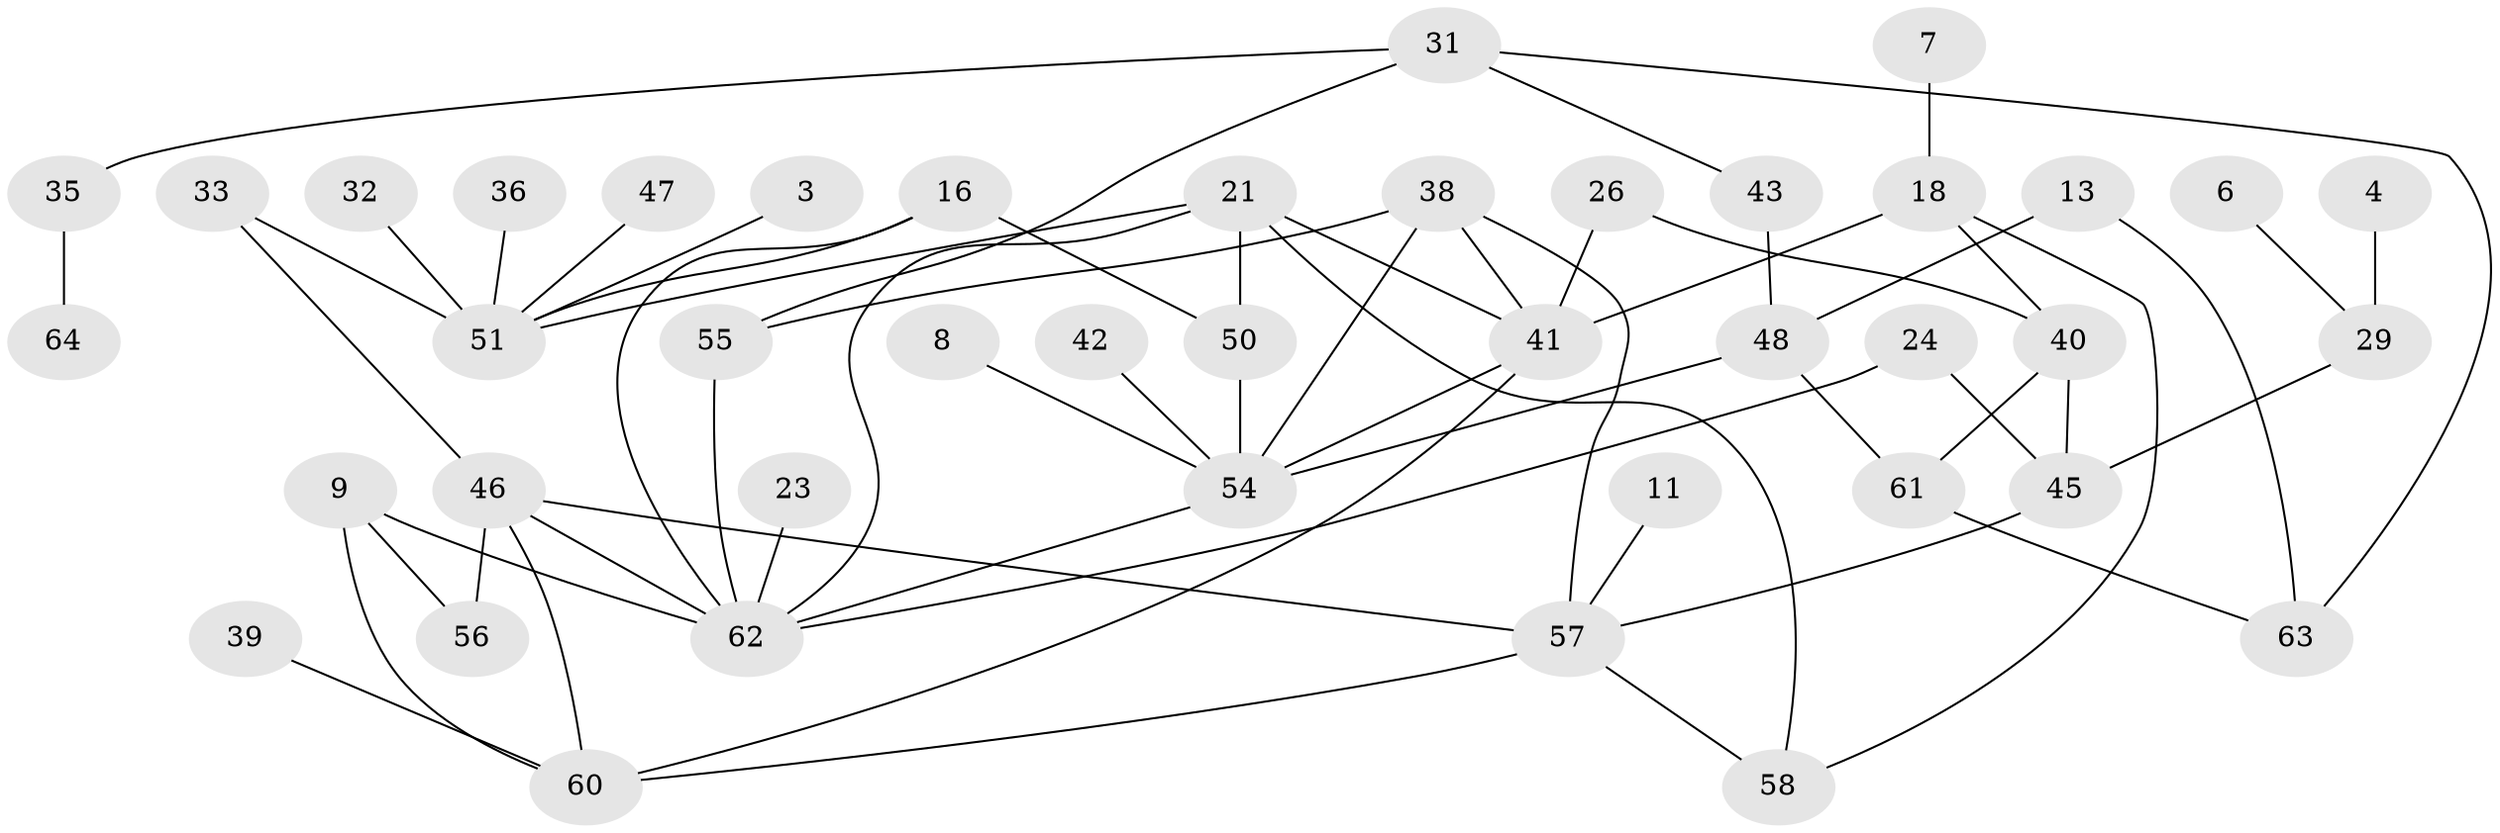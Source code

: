 // original degree distribution, {1: 0.23846153846153847, 2: 0.2923076923076923, 0: 0.15384615384615385, 3: 0.14615384615384616, 4: 0.11538461538461539, 5: 0.046153846153846156, 6: 0.007692307692307693}
// Generated by graph-tools (version 1.1) at 2025/49/03/09/25 03:49:11]
// undirected, 42 vertices, 62 edges
graph export_dot {
graph [start="1"]
  node [color=gray90,style=filled];
  3;
  4;
  6;
  7;
  8;
  9;
  11;
  13;
  16;
  18;
  21;
  23;
  24;
  26;
  29;
  31;
  32;
  33;
  35;
  36;
  38;
  39;
  40;
  41;
  42;
  43;
  45;
  46;
  47;
  48;
  50;
  51;
  54;
  55;
  56;
  57;
  58;
  60;
  61;
  62;
  63;
  64;
  3 -- 51 [weight=1.0];
  4 -- 29 [weight=1.0];
  6 -- 29 [weight=1.0];
  7 -- 18 [weight=1.0];
  8 -- 54 [weight=1.0];
  9 -- 56 [weight=1.0];
  9 -- 60 [weight=1.0];
  9 -- 62 [weight=1.0];
  11 -- 57 [weight=1.0];
  13 -- 48 [weight=1.0];
  13 -- 63 [weight=1.0];
  16 -- 50 [weight=1.0];
  16 -- 51 [weight=1.0];
  16 -- 62 [weight=1.0];
  18 -- 40 [weight=1.0];
  18 -- 41 [weight=1.0];
  18 -- 58 [weight=1.0];
  21 -- 41 [weight=1.0];
  21 -- 50 [weight=1.0];
  21 -- 51 [weight=1.0];
  21 -- 58 [weight=1.0];
  21 -- 62 [weight=1.0];
  23 -- 62 [weight=1.0];
  24 -- 45 [weight=1.0];
  24 -- 62 [weight=1.0];
  26 -- 40 [weight=1.0];
  26 -- 41 [weight=1.0];
  29 -- 45 [weight=1.0];
  31 -- 35 [weight=1.0];
  31 -- 43 [weight=1.0];
  31 -- 55 [weight=1.0];
  31 -- 63 [weight=1.0];
  32 -- 51 [weight=1.0];
  33 -- 46 [weight=1.0];
  33 -- 51 [weight=1.0];
  35 -- 64 [weight=1.0];
  36 -- 51 [weight=1.0];
  38 -- 41 [weight=1.0];
  38 -- 54 [weight=1.0];
  38 -- 55 [weight=1.0];
  38 -- 57 [weight=1.0];
  39 -- 60 [weight=1.0];
  40 -- 45 [weight=1.0];
  40 -- 61 [weight=1.0];
  41 -- 54 [weight=1.0];
  41 -- 60 [weight=1.0];
  42 -- 54 [weight=1.0];
  43 -- 48 [weight=1.0];
  45 -- 57 [weight=1.0];
  46 -- 56 [weight=1.0];
  46 -- 57 [weight=1.0];
  46 -- 60 [weight=1.0];
  46 -- 62 [weight=1.0];
  47 -- 51 [weight=1.0];
  48 -- 54 [weight=1.0];
  48 -- 61 [weight=2.0];
  50 -- 54 [weight=1.0];
  54 -- 62 [weight=1.0];
  55 -- 62 [weight=1.0];
  57 -- 58 [weight=1.0];
  57 -- 60 [weight=1.0];
  61 -- 63 [weight=1.0];
}
